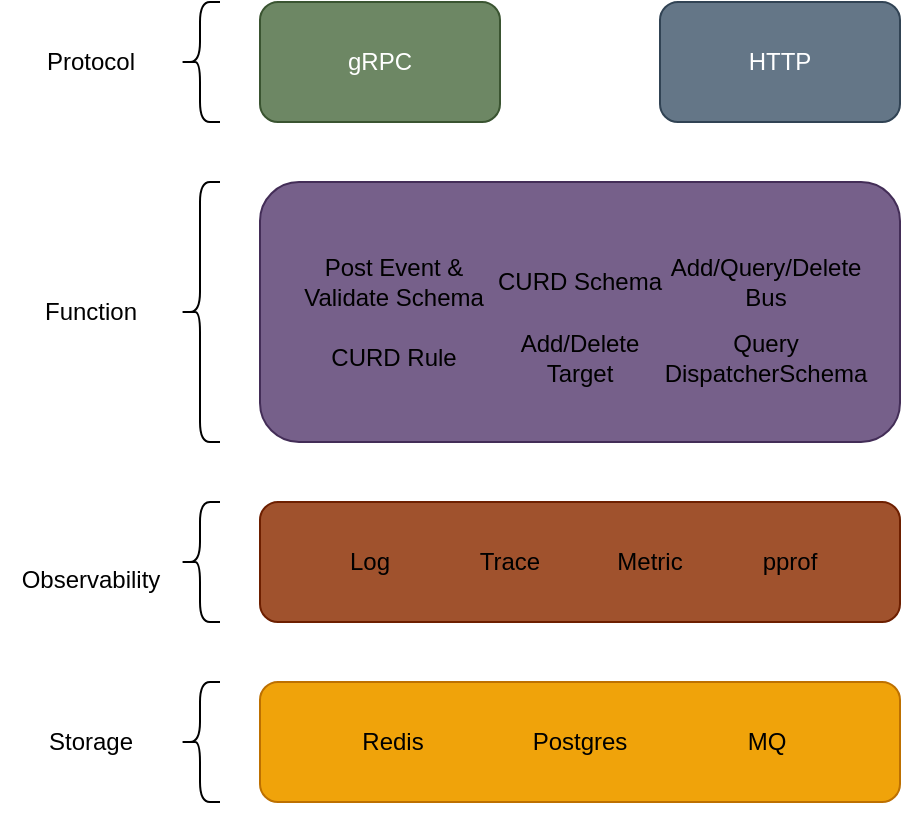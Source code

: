 <mxfile version="27.1.6">
  <diagram name="Page-1" id="1-SDgheZAcAL83luq5_0">
    <mxGraphModel dx="932" dy="1224" grid="1" gridSize="10" guides="1" tooltips="1" connect="1" arrows="1" fold="1" page="1" pageScale="1" pageWidth="850" pageHeight="1100" math="0" shadow="0">
      <root>
        <mxCell id="0" />
        <mxCell id="1" parent="0" />
        <mxCell id="oMM0Ju_mb2_yokq0EX_5-1" value="" style="shape=table;startSize=0;container=1;collapsible=0;childLayout=tableLayout;fontSize=11;fillColor=none;strokeColor=none;" parent="1" vertex="1">
          <mxGeometry x="400" y="570" width="60" height="60" as="geometry" />
        </mxCell>
        <mxCell id="oMM0Ju_mb2_yokq0EX_5-3" value="gRPC" style="rounded=1;whiteSpace=wrap;html=1;fillColor=#6d8764;fontColor=#ffffff;strokeColor=#3A5431;" parent="1" vertex="1">
          <mxGeometry x="180" y="220" width="120" height="60" as="geometry" />
        </mxCell>
        <mxCell id="oMM0Ju_mb2_yokq0EX_5-4" value="HTTP" style="rounded=1;whiteSpace=wrap;html=1;fillColor=#647687;fontColor=#ffffff;strokeColor=#314354;" parent="1" vertex="1">
          <mxGeometry x="380" y="220" width="120" height="60" as="geometry" />
        </mxCell>
        <mxCell id="oMM0Ju_mb2_yokq0EX_5-19" value="" style="rounded=1;whiteSpace=wrap;html=1;fillColor=#76608a;fontColor=#ffffff;strokeColor=#432D57;" parent="1" vertex="1">
          <mxGeometry x="180" y="310" width="320" height="130" as="geometry" />
        </mxCell>
        <mxCell id="oMM0Ju_mb2_yokq0EX_5-20" value="" style="childLayout=tableLayout;recursiveResize=0;shadow=0;fillColor=none;strokeColor=none;" parent="1" vertex="1">
          <mxGeometry x="200" y="340" width="280" height="76" as="geometry" />
        </mxCell>
        <mxCell id="oMM0Ju_mb2_yokq0EX_5-21" value="" style="shape=tableRow;horizontal=0;startSize=0;swimlaneHead=0;swimlaneBody=0;top=0;left=0;bottom=0;right=0;dropTarget=0;collapsible=0;recursiveResize=0;expand=0;fontStyle=0;fillColor=none;" parent="oMM0Ju_mb2_yokq0EX_5-20" vertex="1">
          <mxGeometry width="280" height="40" as="geometry" />
        </mxCell>
        <mxCell id="oMM0Ju_mb2_yokq0EX_5-22" value="Post Event &amp;amp; Validate Schema" style="connectable=0;recursiveResize=0;strokeColor=none;fillColor=none;align=center;whiteSpace=wrap;html=1;" parent="oMM0Ju_mb2_yokq0EX_5-21" vertex="1">
          <mxGeometry width="94" height="40" as="geometry">
            <mxRectangle width="94" height="40" as="alternateBounds" />
          </mxGeometry>
        </mxCell>
        <mxCell id="oMM0Ju_mb2_yokq0EX_5-23" value="CURD Schema" style="connectable=0;recursiveResize=0;strokeColor=none;fillColor=none;align=center;whiteSpace=wrap;html=1;" parent="oMM0Ju_mb2_yokq0EX_5-21" vertex="1">
          <mxGeometry x="94" width="92" height="40" as="geometry">
            <mxRectangle width="92" height="40" as="alternateBounds" />
          </mxGeometry>
        </mxCell>
        <mxCell id="oMM0Ju_mb2_yokq0EX_5-24" value="Add/Query/Delete Bus" style="connectable=0;recursiveResize=0;strokeColor=none;fillColor=none;align=center;whiteSpace=wrap;html=1;" parent="oMM0Ju_mb2_yokq0EX_5-21" vertex="1">
          <mxGeometry x="186" width="94" height="40" as="geometry">
            <mxRectangle width="94" height="40" as="alternateBounds" />
          </mxGeometry>
        </mxCell>
        <mxCell id="oMM0Ju_mb2_yokq0EX_5-25" style="shape=tableRow;horizontal=0;startSize=0;swimlaneHead=0;swimlaneBody=0;top=0;left=0;bottom=0;right=0;dropTarget=0;collapsible=0;recursiveResize=0;expand=0;fontStyle=0;fillColor=none;" parent="oMM0Ju_mb2_yokq0EX_5-20" vertex="1">
          <mxGeometry y="40" width="280" height="36" as="geometry" />
        </mxCell>
        <mxCell id="oMM0Ju_mb2_yokq0EX_5-26" value="CURD Rule" style="connectable=0;recursiveResize=0;strokeColor=none;fillColor=none;align=center;whiteSpace=wrap;html=1;" parent="oMM0Ju_mb2_yokq0EX_5-25" vertex="1">
          <mxGeometry width="94" height="36" as="geometry">
            <mxRectangle width="94" height="36" as="alternateBounds" />
          </mxGeometry>
        </mxCell>
        <mxCell id="oMM0Ju_mb2_yokq0EX_5-27" value="Add/Delete Target" style="connectable=0;recursiveResize=0;strokeColor=none;fillColor=none;align=center;whiteSpace=wrap;html=1;" parent="oMM0Ju_mb2_yokq0EX_5-25" vertex="1">
          <mxGeometry x="94" width="92" height="36" as="geometry">
            <mxRectangle width="92" height="36" as="alternateBounds" />
          </mxGeometry>
        </mxCell>
        <mxCell id="oMM0Ju_mb2_yokq0EX_5-28" value="Query&lt;br&gt;DispatcherSchema" style="connectable=0;recursiveResize=0;strokeColor=none;fillColor=none;align=center;whiteSpace=wrap;html=1;" parent="oMM0Ju_mb2_yokq0EX_5-25" vertex="1">
          <mxGeometry x="186" width="94" height="36" as="geometry">
            <mxRectangle width="94" height="36" as="alternateBounds" />
          </mxGeometry>
        </mxCell>
        <mxCell id="oMM0Ju_mb2_yokq0EX_5-33" value="" style="rounded=1;whiteSpace=wrap;html=1;fillColor=#a0522d;fontColor=#ffffff;strokeColor=#6D1F00;" parent="1" vertex="1">
          <mxGeometry x="180" y="470" width="320" height="60" as="geometry" />
        </mxCell>
        <mxCell id="oMM0Ju_mb2_yokq0EX_5-47" value="" style="childLayout=tableLayout;recursiveResize=0;shadow=0;fillColor=none;strokeColor=none;" parent="1" vertex="1">
          <mxGeometry x="200" y="476.5" width="280" height="47" as="geometry" />
        </mxCell>
        <mxCell id="oMM0Ju_mb2_yokq0EX_5-48" value="" style="shape=tableRow;horizontal=0;startSize=0;swimlaneHead=0;swimlaneBody=0;top=0;left=0;bottom=0;right=0;dropTarget=0;collapsible=0;recursiveResize=0;expand=0;fontStyle=0;fillColor=none;" parent="oMM0Ju_mb2_yokq0EX_5-47" vertex="1">
          <mxGeometry width="280" height="47" as="geometry" />
        </mxCell>
        <mxCell id="oMM0Ju_mb2_yokq0EX_5-60" value="Log" style="connectable=0;recursiveResize=0;strokeColor=none;fillColor=none;align=center;whiteSpace=wrap;html=1;" parent="oMM0Ju_mb2_yokq0EX_5-48" vertex="1">
          <mxGeometry width="70" height="47" as="geometry">
            <mxRectangle width="70" height="47" as="alternateBounds" />
          </mxGeometry>
        </mxCell>
        <mxCell id="oMM0Ju_mb2_yokq0EX_5-49" value="Trace" style="connectable=0;recursiveResize=0;strokeColor=none;fillColor=none;align=center;whiteSpace=wrap;html=1;" parent="oMM0Ju_mb2_yokq0EX_5-48" vertex="1">
          <mxGeometry x="70" width="70" height="47" as="geometry">
            <mxRectangle width="70" height="47" as="alternateBounds" />
          </mxGeometry>
        </mxCell>
        <mxCell id="oMM0Ju_mb2_yokq0EX_5-50" value="Metric" style="connectable=0;recursiveResize=0;strokeColor=none;fillColor=none;align=center;whiteSpace=wrap;html=1;" parent="oMM0Ju_mb2_yokq0EX_5-48" vertex="1">
          <mxGeometry x="140" width="70" height="47" as="geometry">
            <mxRectangle width="70" height="47" as="alternateBounds" />
          </mxGeometry>
        </mxCell>
        <mxCell id="oMM0Ju_mb2_yokq0EX_5-51" value="pprof" style="connectable=0;recursiveResize=0;strokeColor=none;fillColor=none;align=center;whiteSpace=wrap;html=1;" parent="oMM0Ju_mb2_yokq0EX_5-48" vertex="1">
          <mxGeometry x="210" width="70" height="47" as="geometry">
            <mxRectangle width="70" height="47" as="alternateBounds" />
          </mxGeometry>
        </mxCell>
        <mxCell id="oMM0Ju_mb2_yokq0EX_5-61" value="" style="rounded=1;whiteSpace=wrap;html=1;fillColor=#f0a30a;fontColor=#000000;strokeColor=#BD7000;" parent="1" vertex="1">
          <mxGeometry x="180" y="560" width="320" height="60" as="geometry" />
        </mxCell>
        <mxCell id="oMM0Ju_mb2_yokq0EX_5-62" value="" style="childLayout=tableLayout;recursiveResize=0;shadow=0;fillColor=none;strokeColor=none;" parent="1" vertex="1">
          <mxGeometry x="200" y="566.5" width="280" height="47" as="geometry" />
        </mxCell>
        <mxCell id="oMM0Ju_mb2_yokq0EX_5-63" value="" style="shape=tableRow;horizontal=0;startSize=0;swimlaneHead=0;swimlaneBody=0;top=0;left=0;bottom=0;right=0;dropTarget=0;collapsible=0;recursiveResize=0;expand=0;fontStyle=0;fillColor=none;" parent="oMM0Ju_mb2_yokq0EX_5-62" vertex="1">
          <mxGeometry width="280" height="47" as="geometry" />
        </mxCell>
        <mxCell id="oMM0Ju_mb2_yokq0EX_5-64" value="Redis" style="connectable=0;recursiveResize=0;strokeColor=none;fillColor=none;align=center;whiteSpace=wrap;html=1;" parent="oMM0Ju_mb2_yokq0EX_5-63" vertex="1">
          <mxGeometry width="93" height="47" as="geometry">
            <mxRectangle width="93" height="47" as="alternateBounds" />
          </mxGeometry>
        </mxCell>
        <mxCell id="oMM0Ju_mb2_yokq0EX_5-65" value="Postgres" style="connectable=0;recursiveResize=0;strokeColor=none;fillColor=none;align=center;whiteSpace=wrap;html=1;" parent="oMM0Ju_mb2_yokq0EX_5-63" vertex="1">
          <mxGeometry x="93" width="94" height="47" as="geometry">
            <mxRectangle width="94" height="47" as="alternateBounds" />
          </mxGeometry>
        </mxCell>
        <mxCell id="oMM0Ju_mb2_yokq0EX_5-66" value="MQ" style="connectable=0;recursiveResize=0;strokeColor=none;fillColor=none;align=center;whiteSpace=wrap;html=1;" parent="oMM0Ju_mb2_yokq0EX_5-63" vertex="1">
          <mxGeometry x="187" width="93" height="47" as="geometry">
            <mxRectangle width="93" height="47" as="alternateBounds" />
          </mxGeometry>
        </mxCell>
        <mxCell id="oMM0Ju_mb2_yokq0EX_5-69" value="" style="shape=curlyBracket;whiteSpace=wrap;html=1;rounded=1;labelPosition=left;verticalLabelPosition=middle;align=right;verticalAlign=middle;" parent="1" vertex="1">
          <mxGeometry x="140" y="220" width="20" height="60" as="geometry" />
        </mxCell>
        <mxCell id="oMM0Ju_mb2_yokq0EX_5-70" value="" style="shape=curlyBracket;whiteSpace=wrap;html=1;rounded=1;labelPosition=left;verticalLabelPosition=middle;align=right;verticalAlign=middle;" parent="1" vertex="1">
          <mxGeometry x="140" y="310" width="20" height="130" as="geometry" />
        </mxCell>
        <mxCell id="oMM0Ju_mb2_yokq0EX_5-71" value="" style="shape=curlyBracket;whiteSpace=wrap;html=1;rounded=1;labelPosition=left;verticalLabelPosition=middle;align=right;verticalAlign=middle;" parent="1" vertex="1">
          <mxGeometry x="140" y="470" width="20" height="60" as="geometry" />
        </mxCell>
        <mxCell id="oMM0Ju_mb2_yokq0EX_5-72" value="" style="shape=curlyBracket;whiteSpace=wrap;html=1;rounded=1;labelPosition=left;verticalLabelPosition=middle;align=right;verticalAlign=middle;" parent="1" vertex="1">
          <mxGeometry x="140" y="560" width="20" height="60" as="geometry" />
        </mxCell>
        <mxCell id="oMM0Ju_mb2_yokq0EX_5-73" value="Protocol" style="text;html=1;align=center;verticalAlign=middle;resizable=0;points=[];autosize=1;strokeColor=none;fillColor=none;" parent="1" vertex="1">
          <mxGeometry x="60" y="235" width="70" height="30" as="geometry" />
        </mxCell>
        <mxCell id="oMM0Ju_mb2_yokq0EX_5-74" value="Function" style="text;html=1;align=center;verticalAlign=middle;resizable=0;points=[];autosize=1;strokeColor=none;fillColor=none;" parent="1" vertex="1">
          <mxGeometry x="60" y="360" width="70" height="30" as="geometry" />
        </mxCell>
        <mxCell id="oMM0Ju_mb2_yokq0EX_5-75" value="Observability" style="text;html=1;align=center;verticalAlign=middle;resizable=0;points=[];autosize=1;strokeColor=none;fillColor=none;" parent="1" vertex="1">
          <mxGeometry x="50" y="493.5" width="90" height="30" as="geometry" />
        </mxCell>
        <mxCell id="oMM0Ju_mb2_yokq0EX_5-76" value="Storage" style="text;html=1;align=center;verticalAlign=middle;resizable=0;points=[];autosize=1;strokeColor=none;fillColor=none;" parent="1" vertex="1">
          <mxGeometry x="60" y="575" width="70" height="30" as="geometry" />
        </mxCell>
      </root>
    </mxGraphModel>
  </diagram>
</mxfile>
